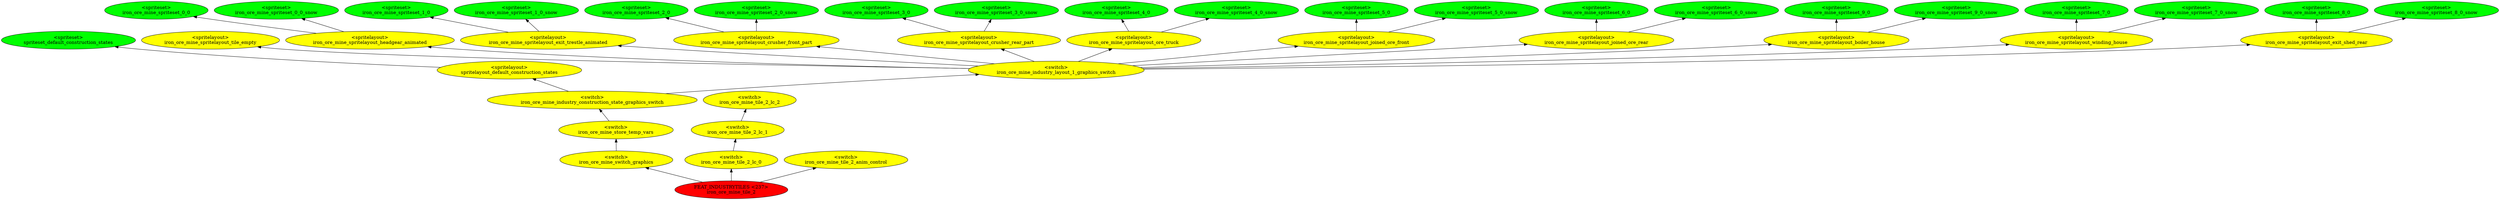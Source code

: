 digraph {
rankdir="BT"
spriteset_default_construction_states [fillcolor=green style="filled" label="<spriteset>\nspriteset_default_construction_states"]
spritelayout_default_construction_states [fillcolor=yellow style="filled" label="<spritelayout>\nspritelayout_default_construction_states"]
iron_ore_mine_spriteset_0_0 [fillcolor=green style="filled" label="<spriteset>\niron_ore_mine_spriteset_0_0"]
iron_ore_mine_spriteset_0_0_snow [fillcolor=green style="filled" label="<spriteset>\niron_ore_mine_spriteset_0_0_snow"]
iron_ore_mine_spriteset_1_0 [fillcolor=green style="filled" label="<spriteset>\niron_ore_mine_spriteset_1_0"]
iron_ore_mine_spriteset_1_0_snow [fillcolor=green style="filled" label="<spriteset>\niron_ore_mine_spriteset_1_0_snow"]
iron_ore_mine_spriteset_2_0 [fillcolor=green style="filled" label="<spriteset>\niron_ore_mine_spriteset_2_0"]
iron_ore_mine_spriteset_2_0_snow [fillcolor=green style="filled" label="<spriteset>\niron_ore_mine_spriteset_2_0_snow"]
iron_ore_mine_spriteset_3_0 [fillcolor=green style="filled" label="<spriteset>\niron_ore_mine_spriteset_3_0"]
iron_ore_mine_spriteset_3_0_snow [fillcolor=green style="filled" label="<spriteset>\niron_ore_mine_spriteset_3_0_snow"]
iron_ore_mine_spriteset_4_0 [fillcolor=green style="filled" label="<spriteset>\niron_ore_mine_spriteset_4_0"]
iron_ore_mine_spriteset_4_0_snow [fillcolor=green style="filled" label="<spriteset>\niron_ore_mine_spriteset_4_0_snow"]
iron_ore_mine_spriteset_5_0 [fillcolor=green style="filled" label="<spriteset>\niron_ore_mine_spriteset_5_0"]
iron_ore_mine_spriteset_5_0_snow [fillcolor=green style="filled" label="<spriteset>\niron_ore_mine_spriteset_5_0_snow"]
iron_ore_mine_spriteset_6_0 [fillcolor=green style="filled" label="<spriteset>\niron_ore_mine_spriteset_6_0"]
iron_ore_mine_spriteset_6_0_snow [fillcolor=green style="filled" label="<spriteset>\niron_ore_mine_spriteset_6_0_snow"]
iron_ore_mine_spriteset_7_0 [fillcolor=green style="filled" label="<spriteset>\niron_ore_mine_spriteset_7_0"]
iron_ore_mine_spriteset_7_0_snow [fillcolor=green style="filled" label="<spriteset>\niron_ore_mine_spriteset_7_0_snow"]
iron_ore_mine_spriteset_8_0 [fillcolor=green style="filled" label="<spriteset>\niron_ore_mine_spriteset_8_0"]
iron_ore_mine_spriteset_8_0_snow [fillcolor=green style="filled" label="<spriteset>\niron_ore_mine_spriteset_8_0_snow"]
iron_ore_mine_spriteset_9_0 [fillcolor=green style="filled" label="<spriteset>\niron_ore_mine_spriteset_9_0"]
iron_ore_mine_spriteset_9_0_snow [fillcolor=green style="filled" label="<spriteset>\niron_ore_mine_spriteset_9_0_snow"]
iron_ore_mine_spritelayout_tile_empty [fillcolor=yellow style="filled" label="<spritelayout>\niron_ore_mine_spritelayout_tile_empty"]
iron_ore_mine_spritelayout_headgear_animated [fillcolor=yellow style="filled" label="<spritelayout>\niron_ore_mine_spritelayout_headgear_animated"]
iron_ore_mine_spritelayout_exit_trestle_animated [fillcolor=yellow style="filled" label="<spritelayout>\niron_ore_mine_spritelayout_exit_trestle_animated"]
iron_ore_mine_spritelayout_crusher_front_part [fillcolor=yellow style="filled" label="<spritelayout>\niron_ore_mine_spritelayout_crusher_front_part"]
iron_ore_mine_spritelayout_crusher_rear_part [fillcolor=yellow style="filled" label="<spritelayout>\niron_ore_mine_spritelayout_crusher_rear_part"]
iron_ore_mine_spritelayout_ore_truck [fillcolor=yellow style="filled" label="<spritelayout>\niron_ore_mine_spritelayout_ore_truck"]
iron_ore_mine_spritelayout_joined_ore_front [fillcolor=yellow style="filled" label="<spritelayout>\niron_ore_mine_spritelayout_joined_ore_front"]
iron_ore_mine_spritelayout_joined_ore_rear [fillcolor=yellow style="filled" label="<spritelayout>\niron_ore_mine_spritelayout_joined_ore_rear"]
iron_ore_mine_spritelayout_boiler_house [fillcolor=yellow style="filled" label="<spritelayout>\niron_ore_mine_spritelayout_boiler_house"]
iron_ore_mine_spritelayout_winding_house [fillcolor=yellow style="filled" label="<spritelayout>\niron_ore_mine_spritelayout_winding_house"]
iron_ore_mine_spritelayout_exit_shed_rear [fillcolor=yellow style="filled" label="<spritelayout>\niron_ore_mine_spritelayout_exit_shed_rear"]
iron_ore_mine_industry_layout_1_graphics_switch [fillcolor=yellow style="filled" label="<switch>\niron_ore_mine_industry_layout_1_graphics_switch"]
iron_ore_mine_industry_construction_state_graphics_switch [fillcolor=yellow style="filled" label="<switch>\niron_ore_mine_industry_construction_state_graphics_switch"]
iron_ore_mine_store_temp_vars [fillcolor=yellow style="filled" label="<switch>\niron_ore_mine_store_temp_vars"]
iron_ore_mine_switch_graphics [fillcolor=yellow style="filled" label="<switch>\niron_ore_mine_switch_graphics"]
iron_ore_mine_tile_2_lc_2 [fillcolor=yellow style="filled" label="<switch>\niron_ore_mine_tile_2_lc_2"]
iron_ore_mine_tile_2_lc_1 [fillcolor=yellow style="filled" label="<switch>\niron_ore_mine_tile_2_lc_1"]
iron_ore_mine_tile_2_lc_0 [fillcolor=yellow style="filled" label="<switch>\niron_ore_mine_tile_2_lc_0"]
iron_ore_mine_tile_2_anim_control [fillcolor=yellow style="filled" label="<switch>\niron_ore_mine_tile_2_anim_control"]
iron_ore_mine_tile_2 [fillcolor=red style="filled" label="FEAT_INDUSTRYTILES <237>\niron_ore_mine_tile_2"]
iron_ore_mine_tile_2->iron_ore_mine_tile_2_anim_control
iron_ore_mine_tile_2_lc_1->iron_ore_mine_tile_2_lc_2
iron_ore_mine_industry_layout_1_graphics_switch->iron_ore_mine_spritelayout_exit_trestle_animated
iron_ore_mine_spritelayout_exit_shed_rear->iron_ore_mine_spriteset_8_0
iron_ore_mine_spritelayout_joined_ore_front->iron_ore_mine_spriteset_5_0_snow
iron_ore_mine_spritelayout_joined_ore_rear->iron_ore_mine_spriteset_6_0_snow
iron_ore_mine_tile_2_lc_0->iron_ore_mine_tile_2_lc_1
iron_ore_mine_industry_layout_1_graphics_switch->iron_ore_mine_spritelayout_exit_shed_rear
iron_ore_mine_industry_layout_1_graphics_switch->iron_ore_mine_spritelayout_joined_ore_front
iron_ore_mine_industry_layout_1_graphics_switch->iron_ore_mine_spritelayout_boiler_house
iron_ore_mine_spritelayout_exit_trestle_animated->iron_ore_mine_spriteset_1_0
iron_ore_mine_industry_layout_1_graphics_switch->iron_ore_mine_spritelayout_winding_house
iron_ore_mine_spritelayout_joined_ore_front->iron_ore_mine_spriteset_5_0
iron_ore_mine_industry_layout_1_graphics_switch->iron_ore_mine_spritelayout_crusher_front_part
iron_ore_mine_industry_layout_1_graphics_switch->iron_ore_mine_spritelayout_crusher_rear_part
iron_ore_mine_tile_2->iron_ore_mine_tile_2_lc_0
iron_ore_mine_spritelayout_exit_trestle_animated->iron_ore_mine_spriteset_1_0_snow
iron_ore_mine_industry_construction_state_graphics_switch->spritelayout_default_construction_states
iron_ore_mine_industry_construction_state_graphics_switch->iron_ore_mine_industry_layout_1_graphics_switch
iron_ore_mine_spritelayout_ore_truck->iron_ore_mine_spriteset_4_0
iron_ore_mine_spritelayout_boiler_house->iron_ore_mine_spriteset_9_0
iron_ore_mine_spritelayout_crusher_rear_part->iron_ore_mine_spriteset_3_0_snow
iron_ore_mine_spritelayout_boiler_house->iron_ore_mine_spriteset_9_0_snow
iron_ore_mine_store_temp_vars->iron_ore_mine_industry_construction_state_graphics_switch
iron_ore_mine_spritelayout_crusher_front_part->iron_ore_mine_spriteset_2_0_snow
iron_ore_mine_tile_2->iron_ore_mine_switch_graphics
iron_ore_mine_spritelayout_winding_house->iron_ore_mine_spriteset_7_0
iron_ore_mine_spritelayout_headgear_animated->iron_ore_mine_spriteset_0_0_snow
iron_ore_mine_spritelayout_joined_ore_rear->iron_ore_mine_spriteset_6_0
iron_ore_mine_spritelayout_exit_shed_rear->iron_ore_mine_spriteset_8_0_snow
iron_ore_mine_industry_layout_1_graphics_switch->iron_ore_mine_spritelayout_tile_empty
iron_ore_mine_spritelayout_headgear_animated->iron_ore_mine_spriteset_0_0
iron_ore_mine_spritelayout_winding_house->iron_ore_mine_spriteset_7_0_snow
spritelayout_default_construction_states->spriteset_default_construction_states
iron_ore_mine_spritelayout_crusher_front_part->iron_ore_mine_spriteset_2_0
iron_ore_mine_industry_layout_1_graphics_switch->iron_ore_mine_spritelayout_joined_ore_rear
iron_ore_mine_spritelayout_ore_truck->iron_ore_mine_spriteset_4_0_snow
iron_ore_mine_spritelayout_crusher_rear_part->iron_ore_mine_spriteset_3_0
iron_ore_mine_industry_layout_1_graphics_switch->iron_ore_mine_spritelayout_ore_truck
iron_ore_mine_switch_graphics->iron_ore_mine_store_temp_vars
iron_ore_mine_industry_layout_1_graphics_switch->iron_ore_mine_spritelayout_headgear_animated
}

